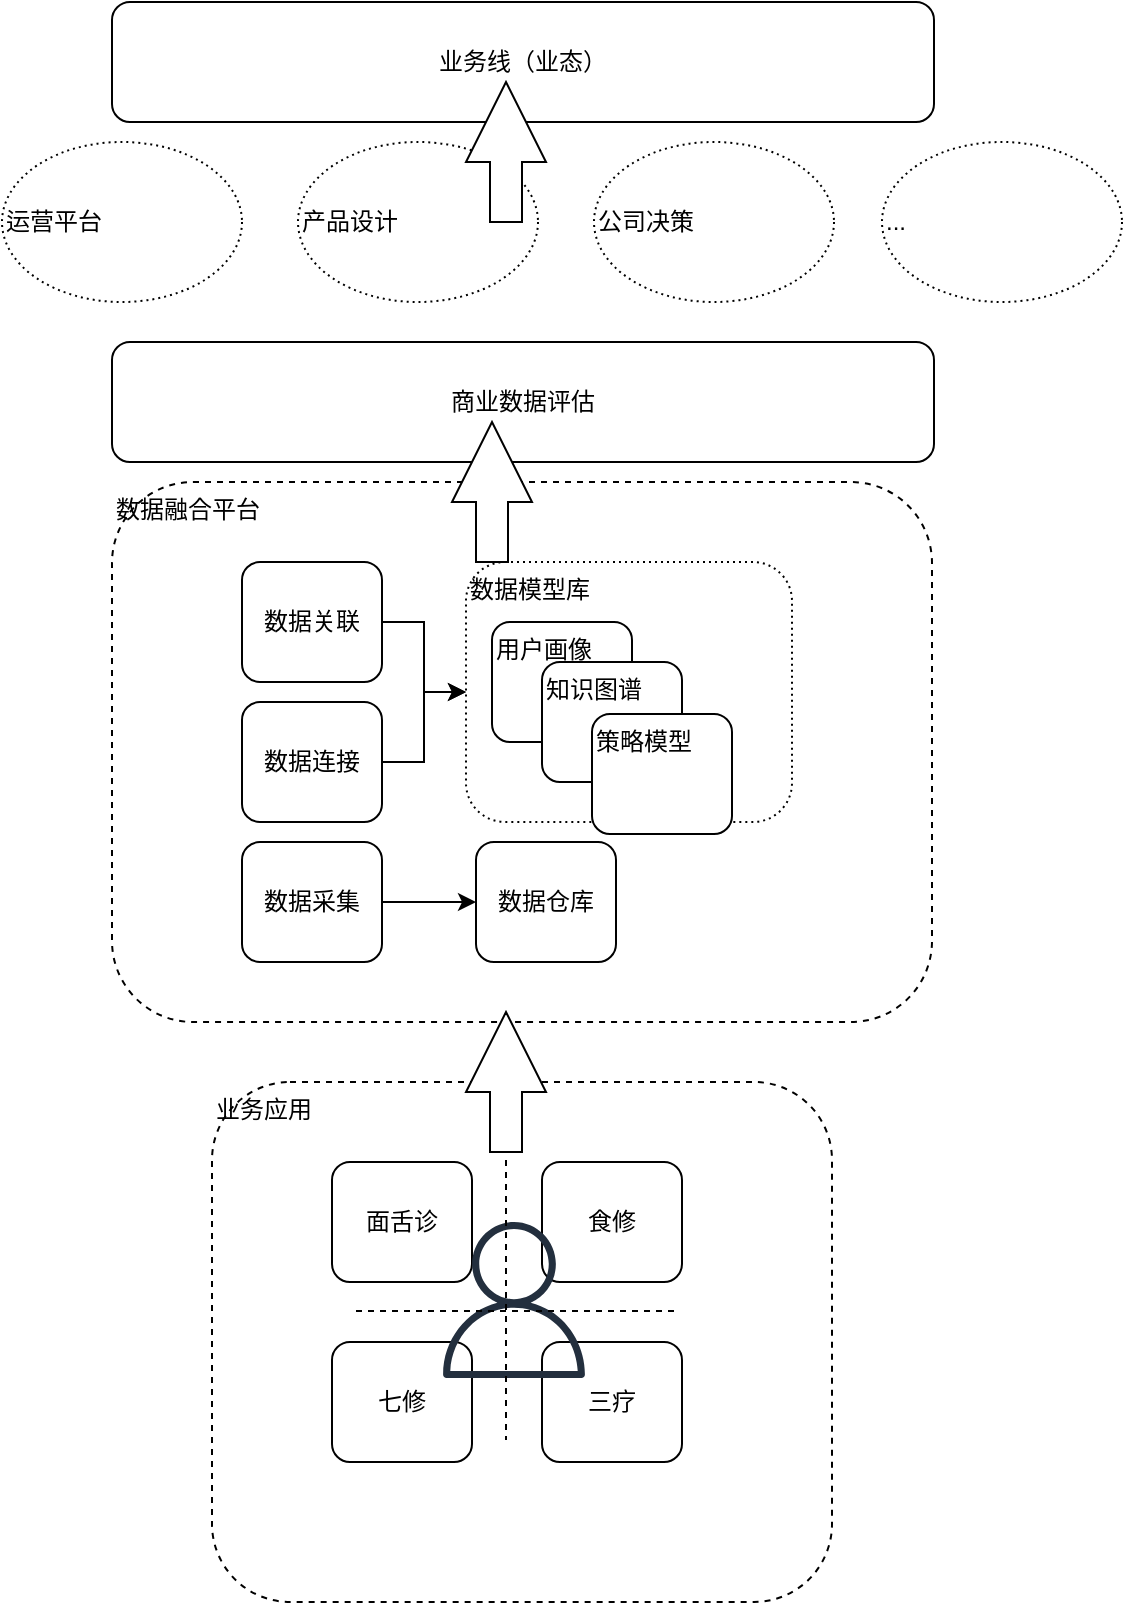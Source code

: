 <mxfile version="10.9.8" type="github"><diagram id="slSD1N0RQaeEimnkSiQ9" name="Page-1"><mxGraphModel dx="1304" dy="977" grid="1" gridSize="10" guides="1" tooltips="1" connect="1" arrows="1" fold="1" page="1" pageScale="1" pageWidth="827" pageHeight="1169" math="0" shadow="0"><root><mxCell id="0"/><mxCell id="1" parent="0"/><mxCell id="Ntfn5TXP-7yYR3SLVmMu-1" value="业务应用" style="rounded=1;whiteSpace=wrap;html=1;dashed=1;horizontal=1;align=left;verticalAlign=top;" vertex="1" parent="1"><mxGeometry x="150" y="660" width="310" height="260" as="geometry"/></mxCell><mxCell id="Ntfn5TXP-7yYR3SLVmMu-2" value="数据融合平台" style="rounded=1;whiteSpace=wrap;html=1;dashed=1;verticalAlign=top;align=left;" vertex="1" parent="1"><mxGeometry x="100" y="360" width="410" height="270" as="geometry"/></mxCell><mxCell id="Ntfn5TXP-7yYR3SLVmMu-3" value="数据仓库" style="rounded=1;whiteSpace=wrap;html=1;" vertex="1" parent="1"><mxGeometry x="282" y="540" width="70" height="60" as="geometry"/></mxCell><mxCell id="Ntfn5TXP-7yYR3SLVmMu-34" style="edgeStyle=orthogonalEdgeStyle;rounded=0;orthogonalLoop=1;jettySize=auto;html=1;exitX=1;exitY=0.5;exitDx=0;exitDy=0;" edge="1" parent="1" source="Ntfn5TXP-7yYR3SLVmMu-5" target="Ntfn5TXP-7yYR3SLVmMu-32"><mxGeometry relative="1" as="geometry"/></mxCell><mxCell id="Ntfn5TXP-7yYR3SLVmMu-5" value="数据连接" style="rounded=1;whiteSpace=wrap;html=1;" vertex="1" parent="1"><mxGeometry x="165" y="470" width="70" height="60" as="geometry"/></mxCell><mxCell id="Ntfn5TXP-7yYR3SLVmMu-33" style="edgeStyle=orthogonalEdgeStyle;rounded=0;orthogonalLoop=1;jettySize=auto;html=1;exitX=1;exitY=0.5;exitDx=0;exitDy=0;entryX=0;entryY=0.5;entryDx=0;entryDy=0;" edge="1" parent="1" source="Ntfn5TXP-7yYR3SLVmMu-6" target="Ntfn5TXP-7yYR3SLVmMu-32"><mxGeometry relative="1" as="geometry"/></mxCell><mxCell id="Ntfn5TXP-7yYR3SLVmMu-6" value="数据关联" style="rounded=1;whiteSpace=wrap;html=1;" vertex="1" parent="1"><mxGeometry x="165" y="400" width="70" height="60" as="geometry"/></mxCell><mxCell id="Ntfn5TXP-7yYR3SLVmMu-7" value="面舌诊" style="rounded=1;whiteSpace=wrap;html=1;" vertex="1" parent="1"><mxGeometry x="210" y="700" width="70" height="60" as="geometry"/></mxCell><mxCell id="Ntfn5TXP-7yYR3SLVmMu-8" value="食修" style="rounded=1;whiteSpace=wrap;html=1;" vertex="1" parent="1"><mxGeometry x="315" y="700" width="70" height="60" as="geometry"/></mxCell><mxCell id="Ntfn5TXP-7yYR3SLVmMu-9" value="七修" style="rounded=1;whiteSpace=wrap;html=1;" vertex="1" parent="1"><mxGeometry x="210" y="790" width="70" height="60" as="geometry"/></mxCell><mxCell id="Ntfn5TXP-7yYR3SLVmMu-10" value="三疗" style="rounded=1;whiteSpace=wrap;html=1;" vertex="1" parent="1"><mxGeometry x="315" y="790" width="70" height="60" as="geometry"/></mxCell><mxCell id="Ntfn5TXP-7yYR3SLVmMu-11" value="" style="outlineConnect=0;fontColor=#232F3E;gradientColor=none;fillColor=#232F3E;strokeColor=none;dashed=0;verticalLabelPosition=bottom;verticalAlign=top;align=center;html=1;fontSize=12;fontStyle=0;aspect=fixed;pointerEvents=1;shape=mxgraph.aws4.user;" vertex="1" parent="1"><mxGeometry x="262" y="730" width="78" height="78" as="geometry"/></mxCell><mxCell id="Ntfn5TXP-7yYR3SLVmMu-16" value="" style="endArrow=none;dashed=1;html=1;" edge="1" parent="1"><mxGeometry width="50" height="50" relative="1" as="geometry"><mxPoint x="297" y="699" as="sourcePoint"/><mxPoint x="297" y="839" as="targetPoint"/></mxGeometry></mxCell><mxCell id="Ntfn5TXP-7yYR3SLVmMu-17" value="" style="endArrow=none;dashed=1;html=1;" edge="1" parent="1"><mxGeometry width="50" height="50" relative="1" as="geometry"><mxPoint x="381" y="774.5" as="sourcePoint"/><mxPoint x="221" y="774.5" as="targetPoint"/></mxGeometry></mxCell><mxCell id="Ntfn5TXP-7yYR3SLVmMu-19" value="" style="html=1;shadow=0;dashed=0;align=center;verticalAlign=middle;shape=mxgraph.arrows2.arrow;dy=0.6;dx=40;direction=north;notch=0;" vertex="1" parent="1"><mxGeometry x="277" y="625" width="40" height="70" as="geometry"/></mxCell><mxCell id="Ntfn5TXP-7yYR3SLVmMu-31" style="edgeStyle=orthogonalEdgeStyle;rounded=0;orthogonalLoop=1;jettySize=auto;html=1;exitX=1;exitY=0.5;exitDx=0;exitDy=0;" edge="1" parent="1" source="Ntfn5TXP-7yYR3SLVmMu-28" target="Ntfn5TXP-7yYR3SLVmMu-3"><mxGeometry relative="1" as="geometry"/></mxCell><mxCell id="Ntfn5TXP-7yYR3SLVmMu-28" value="数据采集" style="rounded=1;whiteSpace=wrap;html=1;" vertex="1" parent="1"><mxGeometry x="165" y="540" width="70" height="60" as="geometry"/></mxCell><mxCell id="Ntfn5TXP-7yYR3SLVmMu-32" value="数据模型库" style="rounded=1;whiteSpace=wrap;html=1;verticalAlign=top;align=left;dashed=1;dashPattern=1 2;" vertex="1" parent="1"><mxGeometry x="277" y="400" width="163" height="130" as="geometry"/></mxCell><mxCell id="Ntfn5TXP-7yYR3SLVmMu-35" value="用户画像" style="rounded=1;whiteSpace=wrap;html=1;verticalAlign=top;align=left;" vertex="1" parent="1"><mxGeometry x="290" y="430" width="70" height="60" as="geometry"/></mxCell><mxCell id="Ntfn5TXP-7yYR3SLVmMu-36" value="知识图谱" style="rounded=1;whiteSpace=wrap;html=1;verticalAlign=top;align=left;" vertex="1" parent="1"><mxGeometry x="315" y="450" width="70" height="60" as="geometry"/></mxCell><mxCell id="Ntfn5TXP-7yYR3SLVmMu-37" value="策略模型" style="rounded=1;whiteSpace=wrap;html=1;verticalAlign=top;align=left;" vertex="1" parent="1"><mxGeometry x="340" y="476" width="70" height="60" as="geometry"/></mxCell><mxCell id="Ntfn5TXP-7yYR3SLVmMu-38" value="运营平台" style="ellipse;whiteSpace=wrap;html=1;dashed=1;dashPattern=1 2;align=left;" vertex="1" parent="1"><mxGeometry x="45" y="190" width="120" height="80" as="geometry"/></mxCell><mxCell id="Ntfn5TXP-7yYR3SLVmMu-39" value="产品设计" style="ellipse;whiteSpace=wrap;html=1;dashed=1;dashPattern=1 2;align=left;" vertex="1" parent="1"><mxGeometry x="193" y="190" width="120" height="80" as="geometry"/></mxCell><mxCell id="Ntfn5TXP-7yYR3SLVmMu-40" value="公司决策" style="ellipse;whiteSpace=wrap;html=1;dashed=1;dashPattern=1 2;align=left;" vertex="1" parent="1"><mxGeometry x="341" y="190" width="120" height="80" as="geometry"/></mxCell><mxCell id="Ntfn5TXP-7yYR3SLVmMu-41" value="商业数据评估" style="rounded=1;whiteSpace=wrap;html=1;align=center;" vertex="1" parent="1"><mxGeometry x="100" y="290" width="411" height="60" as="geometry"/></mxCell><mxCell id="Ntfn5TXP-7yYR3SLVmMu-42" value="业务线（业态）" style="rounded=1;whiteSpace=wrap;html=1;align=center;" vertex="1" parent="1"><mxGeometry x="100" y="120" width="411" height="60" as="geometry"/></mxCell><mxCell id="Ntfn5TXP-7yYR3SLVmMu-43" value="..." style="ellipse;whiteSpace=wrap;html=1;dashed=1;dashPattern=1 2;align=left;" vertex="1" parent="1"><mxGeometry x="485" y="190" width="120" height="80" as="geometry"/></mxCell><mxCell id="Ntfn5TXP-7yYR3SLVmMu-45" value="" style="html=1;shadow=0;dashed=0;align=center;verticalAlign=middle;shape=mxgraph.arrows2.arrow;dy=0.6;dx=40;direction=north;notch=0;" vertex="1" parent="1"><mxGeometry x="270" y="330" width="40" height="70" as="geometry"/></mxCell><mxCell id="Ntfn5TXP-7yYR3SLVmMu-46" value="" style="html=1;shadow=0;dashed=0;align=center;verticalAlign=middle;shape=mxgraph.arrows2.arrow;dy=0.6;dx=40;direction=north;notch=0;" vertex="1" parent="1"><mxGeometry x="277" y="160" width="40" height="70" as="geometry"/></mxCell></root></mxGraphModel></diagram></mxfile>